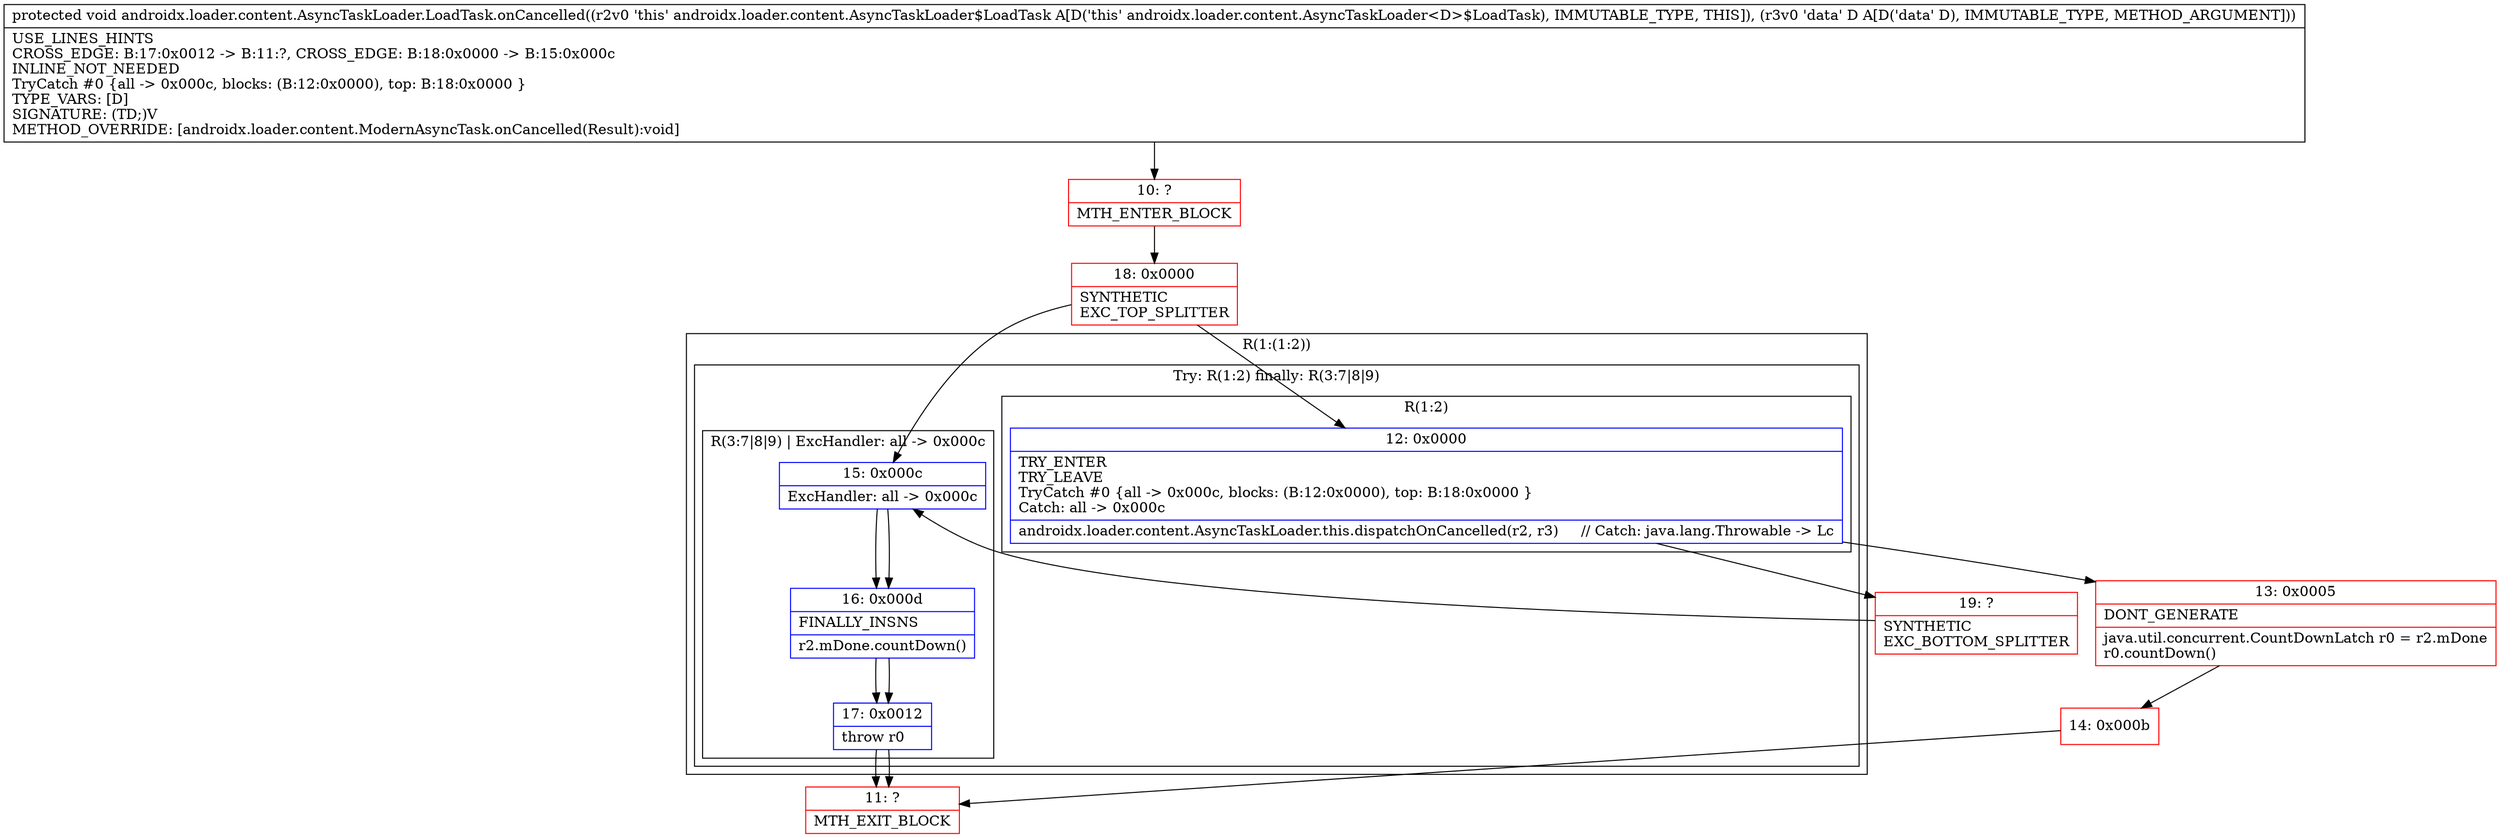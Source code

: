 digraph "CFG forandroidx.loader.content.AsyncTaskLoader.LoadTask.onCancelled(Ljava\/lang\/Object;)V" {
subgraph cluster_Region_23773804 {
label = "R(1:(1:2))";
node [shape=record,color=blue];
subgraph cluster_TryCatchRegion_1273601369 {
label = "Try: R(1:2) finally: R(3:7|8|9)";
node [shape=record,color=blue];
subgraph cluster_Region_1853896865 {
label = "R(1:2)";
node [shape=record,color=blue];
Node_12 [shape=record,label="{12\:\ 0x0000|TRY_ENTER\lTRY_LEAVE\lTryCatch #0 \{all \-\> 0x000c, blocks: (B:12:0x0000), top: B:18:0x0000 \}\lCatch: all \-\> 0x000c\l|androidx.loader.content.AsyncTaskLoader.this.dispatchOnCancelled(r2, r3)     \/\/ Catch: java.lang.Throwable \-\> Lc\l}"];
}
subgraph cluster_Region_399176158 {
label = "R(3:7|8|9) | ExcHandler: all \-\> 0x000c\l";
node [shape=record,color=blue];
Node_15 [shape=record,label="{15\:\ 0x000c|ExcHandler: all \-\> 0x000c\l}"];
Node_16 [shape=record,label="{16\:\ 0x000d|FINALLY_INSNS\l|r2.mDone.countDown()\l}"];
Node_17 [shape=record,label="{17\:\ 0x0012|throw r0\l}"];
}
}
}
subgraph cluster_Region_399176158 {
label = "R(3:7|8|9) | ExcHandler: all \-\> 0x000c\l";
node [shape=record,color=blue];
Node_15 [shape=record,label="{15\:\ 0x000c|ExcHandler: all \-\> 0x000c\l}"];
Node_16 [shape=record,label="{16\:\ 0x000d|FINALLY_INSNS\l|r2.mDone.countDown()\l}"];
Node_17 [shape=record,label="{17\:\ 0x0012|throw r0\l}"];
}
Node_10 [shape=record,color=red,label="{10\:\ ?|MTH_ENTER_BLOCK\l}"];
Node_18 [shape=record,color=red,label="{18\:\ 0x0000|SYNTHETIC\lEXC_TOP_SPLITTER\l}"];
Node_13 [shape=record,color=red,label="{13\:\ 0x0005|DONT_GENERATE\l|java.util.concurrent.CountDownLatch r0 = r2.mDone\lr0.countDown()\l}"];
Node_14 [shape=record,color=red,label="{14\:\ 0x000b}"];
Node_11 [shape=record,color=red,label="{11\:\ ?|MTH_EXIT_BLOCK\l}"];
Node_19 [shape=record,color=red,label="{19\:\ ?|SYNTHETIC\lEXC_BOTTOM_SPLITTER\l}"];
MethodNode[shape=record,label="{protected void androidx.loader.content.AsyncTaskLoader.LoadTask.onCancelled((r2v0 'this' androidx.loader.content.AsyncTaskLoader$LoadTask A[D('this' androidx.loader.content.AsyncTaskLoader\<D\>$LoadTask), IMMUTABLE_TYPE, THIS]), (r3v0 'data' D A[D('data' D), IMMUTABLE_TYPE, METHOD_ARGUMENT]))  | USE_LINES_HINTS\lCROSS_EDGE: B:17:0x0012 \-\> B:11:?, CROSS_EDGE: B:18:0x0000 \-\> B:15:0x000c\lINLINE_NOT_NEEDED\lTryCatch #0 \{all \-\> 0x000c, blocks: (B:12:0x0000), top: B:18:0x0000 \}\lTYPE_VARS: [D]\lSIGNATURE: (TD;)V\lMETHOD_OVERRIDE: [androidx.loader.content.ModernAsyncTask.onCancelled(Result):void]\l}"];
MethodNode -> Node_10;Node_12 -> Node_13;
Node_12 -> Node_19;
Node_15 -> Node_16;
Node_16 -> Node_17;
Node_17 -> Node_11;
Node_15 -> Node_16;
Node_16 -> Node_17;
Node_17 -> Node_11;
Node_10 -> Node_18;
Node_18 -> Node_12;
Node_18 -> Node_15;
Node_13 -> Node_14;
Node_14 -> Node_11;
Node_19 -> Node_15;
}


